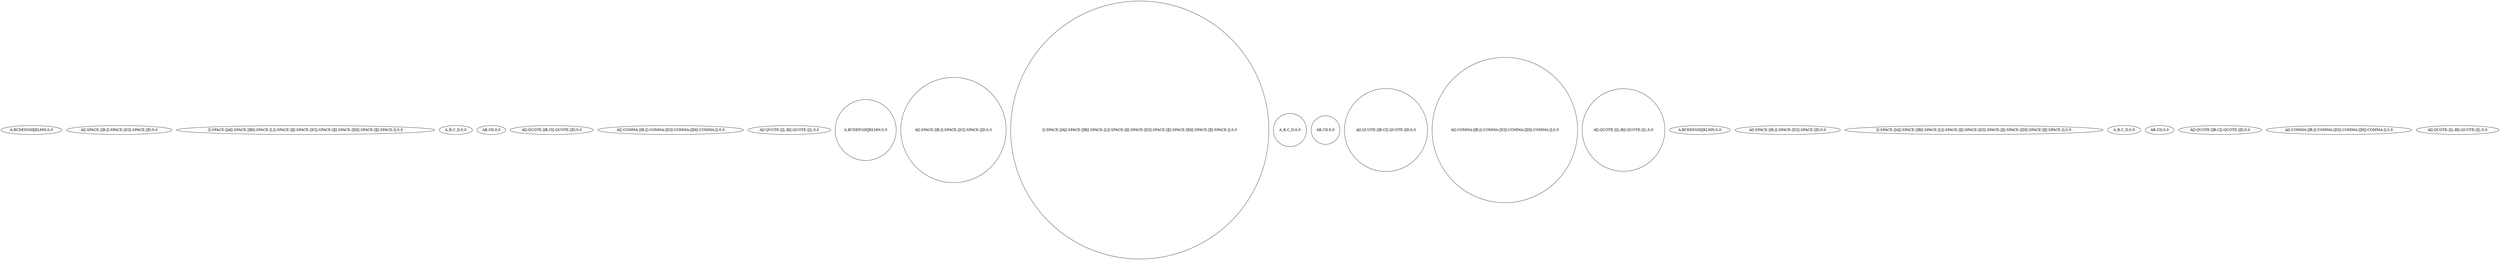 graph G {
0[label="A,BCDEFGHIJKLMN,0,0", regular="0"];
1[label="A[[:SPACE:]]B,[[:SPACE:]]C[[:SPACE:]]D,0,0", regular="0"];
2[label="[[:SPACE:]]A[[:SPACE:]]B[[:SPACE:]],[[:SPACE:]][[:SPACE:]]C[[:SPACE:]][[:SPACE:]]D[[:SPACE:]][[:SPACE:]],0,0", regular="0"];
3[label="A_B,C_D,0,0", regular="0"];
4[label="A\B,C\D,0,0", regular="0"];
5[label="A[[:QUOTE:]]B,C[[:QUOTE:]]D,0,0", regular="0"];
6[label="A[[:COMMA:]]B,[[:COMMA:]]C[[:COMMA:]]D[[:COMMA:]],0,0", regular="0"];
7[label="A[[:QUOTE:]]];,B[[:QUOTE:]]];,0,0", regular="0"];
8[label="A,BCDEFGHIJKLMN,0,0", regular="1"];
9[label="A[[:SPACE:]]B,[[:SPACE:]]C[[:SPACE:]]D,0,0", regular="1"];
10[label="[[:SPACE:]]A[[:SPACE:]]B[[:SPACE:]],[[:SPACE:]][[:SPACE:]]C[[:SPACE:]][[:SPACE:]]D[[:SPACE:]][[:SPACE:]],0,0", regular="1"];
11[label="A_B,C_D,0,0", regular="1"];
12[label="A\B,C\D,0,0", regular="1"];
13[label="A[[:QUOTE:]]B,C[[:QUOTE:]]D,0,0", regular="1"];
14[label="A[[:COMMA:]]B,[[:COMMA:]]C[[:COMMA:]]D[[:COMMA:]],0,0", regular="1"];
15[label="A[[:QUOTE:]]];,B[[:QUOTE:]]];,0,0", regular="1"];
16[label="A,BCDEFGHIJKLMN,0,0", regular="0"];
17[label="A[[:SPACE:]]B,[[:SPACE:]]C[[:SPACE:]]D,0,0", regular="0"];
18[label="[[:SPACE:]]A[[:SPACE:]]B[[:SPACE:]],[[:SPACE:]][[:SPACE:]]C[[:SPACE:]][[:SPACE:]]D[[:SPACE:]][[:SPACE:]],0,0", regular="0"];
19[label="A_B,C_D,0,0", regular="0"];
20[label="A\B,C\D,0,0", regular="0"];
21[label="A[[:QUOTE:]]B,C[[:QUOTE:]]D,0,0", regular="0"];
22[label="A[[:COMMA:]]B,[[:COMMA:]]C[[:COMMA:]]D[[:COMMA:]],0,0", regular="0"];
23[label="A[[:QUOTE:]]];,B[[:QUOTE:]]];,0,0", regular="0"];
}
